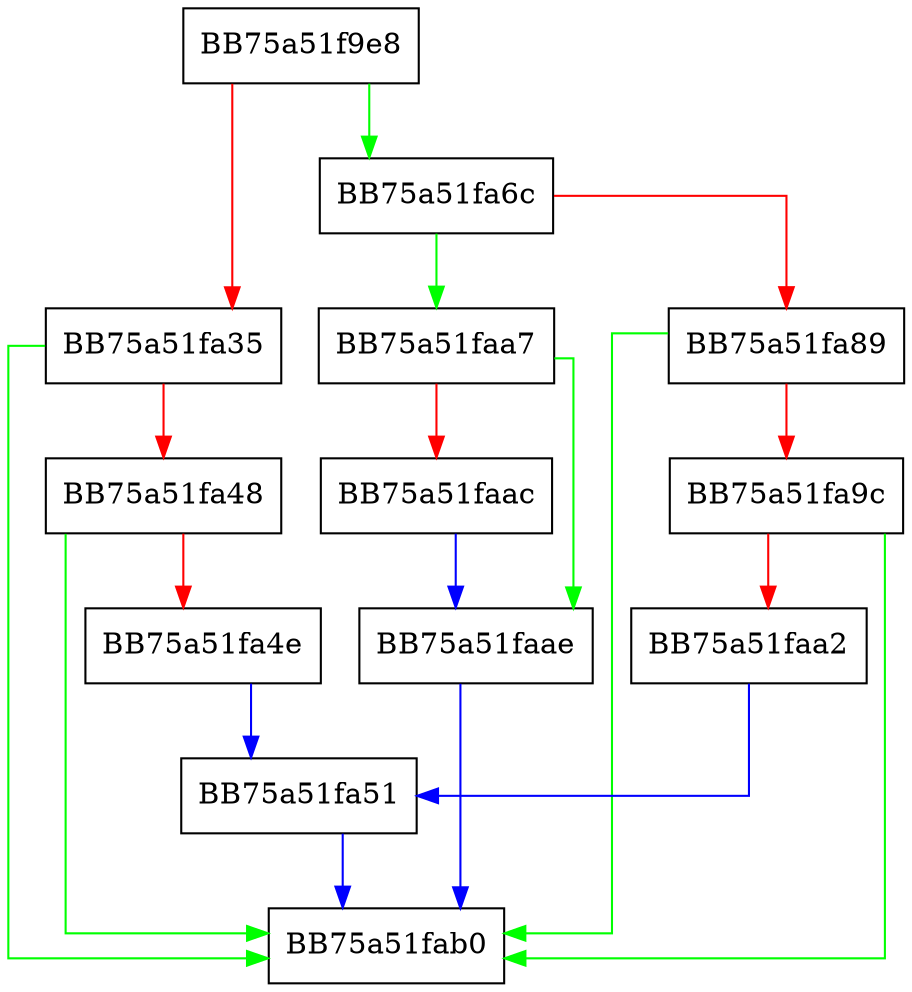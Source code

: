 digraph ReadNextID {
  node [shape="box"];
  graph [splines=ortho];
  BB75a51f9e8 -> BB75a51fa6c [color="green"];
  BB75a51f9e8 -> BB75a51fa35 [color="red"];
  BB75a51fa35 -> BB75a51fab0 [color="green"];
  BB75a51fa35 -> BB75a51fa48 [color="red"];
  BB75a51fa48 -> BB75a51fab0 [color="green"];
  BB75a51fa48 -> BB75a51fa4e [color="red"];
  BB75a51fa4e -> BB75a51fa51 [color="blue"];
  BB75a51fa51 -> BB75a51fab0 [color="blue"];
  BB75a51fa6c -> BB75a51faa7 [color="green"];
  BB75a51fa6c -> BB75a51fa89 [color="red"];
  BB75a51fa89 -> BB75a51fab0 [color="green"];
  BB75a51fa89 -> BB75a51fa9c [color="red"];
  BB75a51fa9c -> BB75a51fab0 [color="green"];
  BB75a51fa9c -> BB75a51faa2 [color="red"];
  BB75a51faa2 -> BB75a51fa51 [color="blue"];
  BB75a51faa7 -> BB75a51faae [color="green"];
  BB75a51faa7 -> BB75a51faac [color="red"];
  BB75a51faac -> BB75a51faae [color="blue"];
  BB75a51faae -> BB75a51fab0 [color="blue"];
}